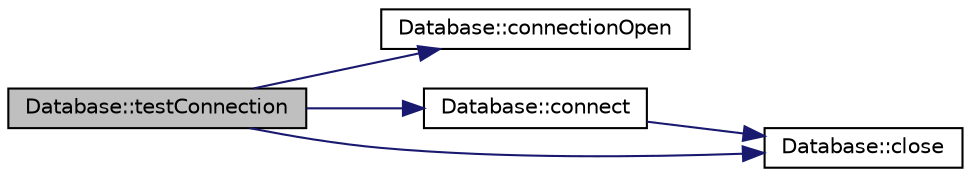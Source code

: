 digraph "Database::testConnection"
{
  edge [fontname="Helvetica",fontsize="10",labelfontname="Helvetica",labelfontsize="10"];
  node [fontname="Helvetica",fontsize="10",shape=record];
  rankdir="LR";
  Node1 [label="Database::testConnection",height=0.2,width=0.4,color="black", fillcolor="grey75", style="filled" fontcolor="black"];
  Node1 -> Node2 [color="midnightblue",fontsize="10",style="solid",fontname="Helvetica"];
  Node2 [label="Database::connectionOpen",height=0.2,width=0.4,color="black", fillcolor="white", style="filled",URL="$class_database.html#aff8b507168f3db678fed64344ae5c12e",tooltip="Database::connectionOpen. "];
  Node1 -> Node3 [color="midnightblue",fontsize="10",style="solid",fontname="Helvetica"];
  Node3 [label="Database::connect",height=0.2,width=0.4,color="black", fillcolor="white", style="filled",URL="$class_database.html#ad781c19d9df89124b0d1a35d33391b75",tooltip="Database::connect. "];
  Node3 -> Node4 [color="midnightblue",fontsize="10",style="solid",fontname="Helvetica"];
  Node4 [label="Database::close",height=0.2,width=0.4,color="black", fillcolor="white", style="filled",URL="$class_database.html#ab89cb07242f0ab1d4058974bf3e7cf19",tooltip="Database::close. "];
  Node1 -> Node4 [color="midnightblue",fontsize="10",style="solid",fontname="Helvetica"];
}
